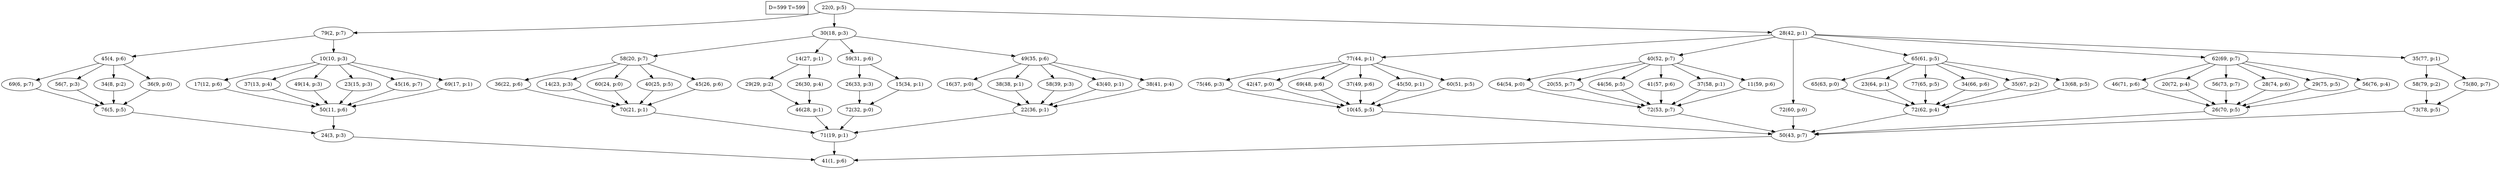 digraph Task {
i [shape=box, label="D=599 T=599"]; 
0 [label="22(0, p:5)"];
1 [label="41(1, p:6)"];
2 [label="79(2, p:7)"];
3 [label="24(3, p:3)"];
4 [label="45(4, p:6)"];
5 [label="76(5, p:5)"];
6 [label="69(6, p:7)"];
7 [label="56(7, p:3)"];
8 [label="34(8, p:2)"];
9 [label="36(9, p:0)"];
10 [label="10(10, p:3)"];
11 [label="50(11, p:6)"];
12 [label="17(12, p:6)"];
13 [label="37(13, p:4)"];
14 [label="49(14, p:3)"];
15 [label="23(15, p:3)"];
16 [label="45(16, p:7)"];
17 [label="69(17, p:1)"];
18 [label="30(18, p:3)"];
19 [label="71(19, p:1)"];
20 [label="58(20, p:7)"];
21 [label="70(21, p:1)"];
22 [label="36(22, p:6)"];
23 [label="14(23, p:3)"];
24 [label="60(24, p:0)"];
25 [label="40(25, p:5)"];
26 [label="45(26, p:6)"];
27 [label="14(27, p:1)"];
28 [label="46(28, p:1)"];
29 [label="29(29, p:2)"];
30 [label="26(30, p:4)"];
31 [label="59(31, p:6)"];
32 [label="72(32, p:0)"];
33 [label="26(33, p:3)"];
34 [label="15(34, p:1)"];
35 [label="49(35, p:6)"];
36 [label="22(36, p:1)"];
37 [label="16(37, p:0)"];
38 [label="38(38, p:1)"];
39 [label="58(39, p:3)"];
40 [label="43(40, p:1)"];
41 [label="38(41, p:4)"];
42 [label="28(42, p:1)"];
43 [label="50(43, p:7)"];
44 [label="77(44, p:1)"];
45 [label="10(45, p:5)"];
46 [label="75(46, p:3)"];
47 [label="42(47, p:0)"];
48 [label="69(48, p:6)"];
49 [label="37(49, p:6)"];
50 [label="45(50, p:1)"];
51 [label="60(51, p:5)"];
52 [label="40(52, p:7)"];
53 [label="72(53, p:7)"];
54 [label="64(54, p:0)"];
55 [label="20(55, p:7)"];
56 [label="44(56, p:5)"];
57 [label="41(57, p:6)"];
58 [label="37(58, p:1)"];
59 [label="11(59, p:6)"];
60 [label="72(60, p:0)"];
61 [label="65(61, p:5)"];
62 [label="72(62, p:4)"];
63 [label="65(63, p:0)"];
64 [label="23(64, p:1)"];
65 [label="77(65, p:5)"];
66 [label="34(66, p:6)"];
67 [label="35(67, p:2)"];
68 [label="13(68, p:5)"];
69 [label="62(69, p:7)"];
70 [label="26(70, p:5)"];
71 [label="46(71, p:6)"];
72 [label="20(72, p:4)"];
73 [label="56(73, p:7)"];
74 [label="28(74, p:6)"];
75 [label="29(75, p:5)"];
76 [label="56(76, p:4)"];
77 [label="35(77, p:1)"];
78 [label="73(78, p:5)"];
79 [label="58(79, p:2)"];
80 [label="75(80, p:7)"];
0 -> 2;
0 -> 18;
0 -> 42;
2 -> 4;
2 -> 10;
3 -> 1;
4 -> 6;
4 -> 7;
4 -> 8;
4 -> 9;
5 -> 3;
6 -> 5;
7 -> 5;
8 -> 5;
9 -> 5;
10 -> 12;
10 -> 13;
10 -> 14;
10 -> 15;
10 -> 16;
10 -> 17;
11 -> 3;
12 -> 11;
13 -> 11;
14 -> 11;
15 -> 11;
16 -> 11;
17 -> 11;
18 -> 20;
18 -> 27;
18 -> 31;
18 -> 35;
19 -> 1;
20 -> 22;
20 -> 23;
20 -> 24;
20 -> 25;
20 -> 26;
21 -> 19;
22 -> 21;
23 -> 21;
24 -> 21;
25 -> 21;
26 -> 21;
27 -> 29;
27 -> 30;
28 -> 19;
29 -> 28;
30 -> 28;
31 -> 33;
31 -> 34;
32 -> 19;
33 -> 32;
34 -> 32;
35 -> 37;
35 -> 38;
35 -> 39;
35 -> 40;
35 -> 41;
36 -> 19;
37 -> 36;
38 -> 36;
39 -> 36;
40 -> 36;
41 -> 36;
42 -> 44;
42 -> 52;
42 -> 60;
42 -> 61;
42 -> 69;
42 -> 77;
43 -> 1;
44 -> 46;
44 -> 47;
44 -> 48;
44 -> 49;
44 -> 50;
44 -> 51;
45 -> 43;
46 -> 45;
47 -> 45;
48 -> 45;
49 -> 45;
50 -> 45;
51 -> 45;
52 -> 54;
52 -> 55;
52 -> 56;
52 -> 57;
52 -> 58;
52 -> 59;
53 -> 43;
54 -> 53;
55 -> 53;
56 -> 53;
57 -> 53;
58 -> 53;
59 -> 53;
60 -> 43;
61 -> 63;
61 -> 64;
61 -> 65;
61 -> 66;
61 -> 67;
61 -> 68;
62 -> 43;
63 -> 62;
64 -> 62;
65 -> 62;
66 -> 62;
67 -> 62;
68 -> 62;
69 -> 71;
69 -> 72;
69 -> 73;
69 -> 74;
69 -> 75;
69 -> 76;
70 -> 43;
71 -> 70;
72 -> 70;
73 -> 70;
74 -> 70;
75 -> 70;
76 -> 70;
77 -> 79;
77 -> 80;
78 -> 43;
79 -> 78;
80 -> 78;
}
